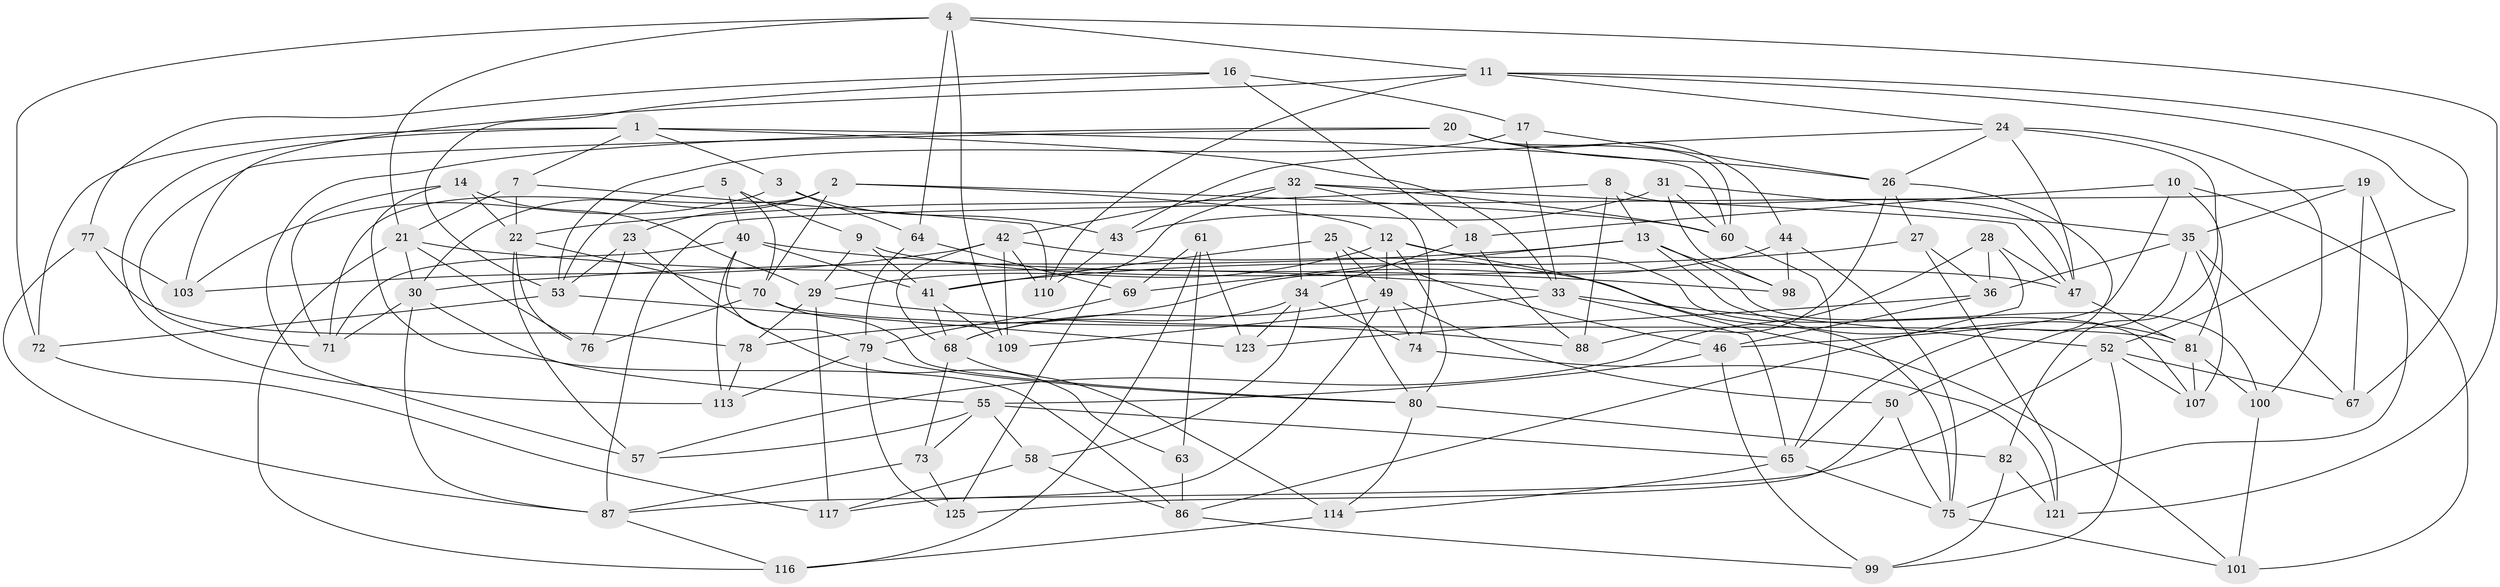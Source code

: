 // original degree distribution, {4: 1.0}
// Generated by graph-tools (version 1.1) at 2025/11/02/27/25 16:11:50]
// undirected, 87 vertices, 209 edges
graph export_dot {
graph [start="1"]
  node [color=gray90,style=filled];
  1 [super="+120"];
  2 [super="+37"];
  3;
  4 [super="+6"];
  5;
  7;
  8;
  9;
  10;
  11 [super="+85"];
  12 [super="+39"];
  13 [super="+15"];
  14;
  16;
  17;
  18;
  19;
  20 [super="+93"];
  21 [super="+48"];
  22 [super="+102"];
  23;
  24 [super="+94"];
  25;
  26 [super="+38"];
  27;
  28;
  29 [super="+45"];
  30 [super="+56"];
  31;
  32 [super="+66"];
  33 [super="+51"];
  34 [super="+91"];
  35 [super="+59"];
  36 [super="+54"];
  40 [super="+62"];
  41 [super="+115"];
  42 [super="+118"];
  43;
  44;
  46 [super="+122"];
  47 [super="+92"];
  49 [super="+119"];
  50;
  52 [super="+83"];
  53 [super="+106"];
  55 [super="+95"];
  57;
  58;
  60 [super="+111"];
  61;
  63;
  64;
  65 [super="+97"];
  67;
  68 [super="+104"];
  69;
  70 [super="+84"];
  71 [super="+112"];
  72;
  73;
  74;
  75 [super="+90"];
  76;
  77;
  78;
  79 [super="+108"];
  80 [super="+89"];
  81 [super="+105"];
  82;
  86 [super="+124"];
  87 [super="+96"];
  88;
  98;
  99;
  100;
  101;
  103;
  107;
  109;
  110;
  113;
  114;
  116;
  117;
  121;
  123;
  125;
  1 -- 72;
  1 -- 113;
  1 -- 33;
  1 -- 3;
  1 -- 60;
  1 -- 7;
  2 -- 71;
  2 -- 30;
  2 -- 60;
  2 -- 70;
  2 -- 23;
  2 -- 12;
  3 -- 43;
  3 -- 103;
  3 -- 64;
  4 -- 72;
  4 -- 64;
  4 -- 121;
  4 -- 109;
  4 -- 21;
  4 -- 11;
  5 -- 40;
  5 -- 9;
  5 -- 53;
  5 -- 70;
  7 -- 110;
  7 -- 21;
  7 -- 22;
  8 -- 22;
  8 -- 13;
  8 -- 47;
  8 -- 88;
  9 -- 29;
  9 -- 47;
  9 -- 41;
  10 -- 101;
  10 -- 18;
  10 -- 46;
  10 -- 81;
  11 -- 103;
  11 -- 67;
  11 -- 52;
  11 -- 24;
  11 -- 110;
  12 -- 29;
  12 -- 107;
  12 -- 75;
  12 -- 80;
  12 -- 49;
  13 -- 100;
  13 -- 30;
  13 -- 81;
  13 -- 98;
  13 -- 69;
  14 -- 22;
  14 -- 29;
  14 -- 86;
  14 -- 71;
  16 -- 18;
  16 -- 17;
  16 -- 77;
  16 -- 53;
  17 -- 33;
  17 -- 53;
  17 -- 26;
  18 -- 88;
  18 -- 34;
  19 -- 67;
  19 -- 35;
  19 -- 75;
  19 -- 87;
  20 -- 44;
  20 -- 26;
  20 -- 57;
  20 -- 60;
  20 -- 71 [weight=2];
  21 -- 33;
  21 -- 116;
  21 -- 76;
  21 -- 30;
  22 -- 76;
  22 -- 57;
  22 -- 70;
  23 -- 76;
  23 -- 63;
  23 -- 53;
  24 -- 43;
  24 -- 26;
  24 -- 100;
  24 -- 82;
  24 -- 47;
  25 -- 49;
  25 -- 80;
  25 -- 46;
  25 -- 41;
  26 -- 88;
  26 -- 65;
  26 -- 27;
  27 -- 41;
  27 -- 121;
  27 -- 36;
  28 -- 57;
  28 -- 86;
  28 -- 47;
  28 -- 36;
  29 -- 78;
  29 -- 88;
  29 -- 117;
  30 -- 55;
  30 -- 87;
  30 -- 71;
  31 -- 98;
  31 -- 43;
  31 -- 35;
  31 -- 60;
  32 -- 125;
  32 -- 34;
  32 -- 42;
  32 -- 74;
  32 -- 60;
  32 -- 47;
  33 -- 52;
  33 -- 109;
  33 -- 65;
  34 -- 74;
  34 -- 58;
  34 -- 123;
  34 -- 68;
  35 -- 50;
  35 -- 67;
  35 -- 107;
  35 -- 36;
  36 -- 46 [weight=2];
  36 -- 123;
  40 -- 113;
  40 -- 41;
  40 -- 98;
  40 -- 79;
  40 -- 71;
  41 -- 109;
  41 -- 68;
  42 -- 68;
  42 -- 103;
  42 -- 101;
  42 -- 109;
  42 -- 110;
  43 -- 110;
  44 -- 98;
  44 -- 78;
  44 -- 75;
  46 -- 99;
  46 -- 55;
  47 -- 81;
  49 -- 74;
  49 -- 117;
  49 -- 50;
  49 -- 68;
  50 -- 75;
  50 -- 125;
  52 -- 67;
  52 -- 99;
  52 -- 107;
  52 -- 87;
  53 -- 72;
  53 -- 123;
  55 -- 58;
  55 -- 73;
  55 -- 57;
  55 -- 65;
  58 -- 117;
  58 -- 86;
  60 -- 65;
  61 -- 63;
  61 -- 69;
  61 -- 123;
  61 -- 116;
  63 -- 86 [weight=2];
  64 -- 69;
  64 -- 79;
  65 -- 114;
  65 -- 75;
  68 -- 114;
  68 -- 73;
  69 -- 79;
  70 -- 81;
  70 -- 80;
  70 -- 76;
  72 -- 117;
  73 -- 125;
  73 -- 87;
  74 -- 121;
  75 -- 101;
  77 -- 87;
  77 -- 78;
  77 -- 103;
  78 -- 113;
  79 -- 125;
  79 -- 80;
  79 -- 113;
  80 -- 82;
  80 -- 114;
  81 -- 100;
  81 -- 107;
  82 -- 99;
  82 -- 121;
  86 -- 99;
  87 -- 116;
  100 -- 101;
  114 -- 116;
}
